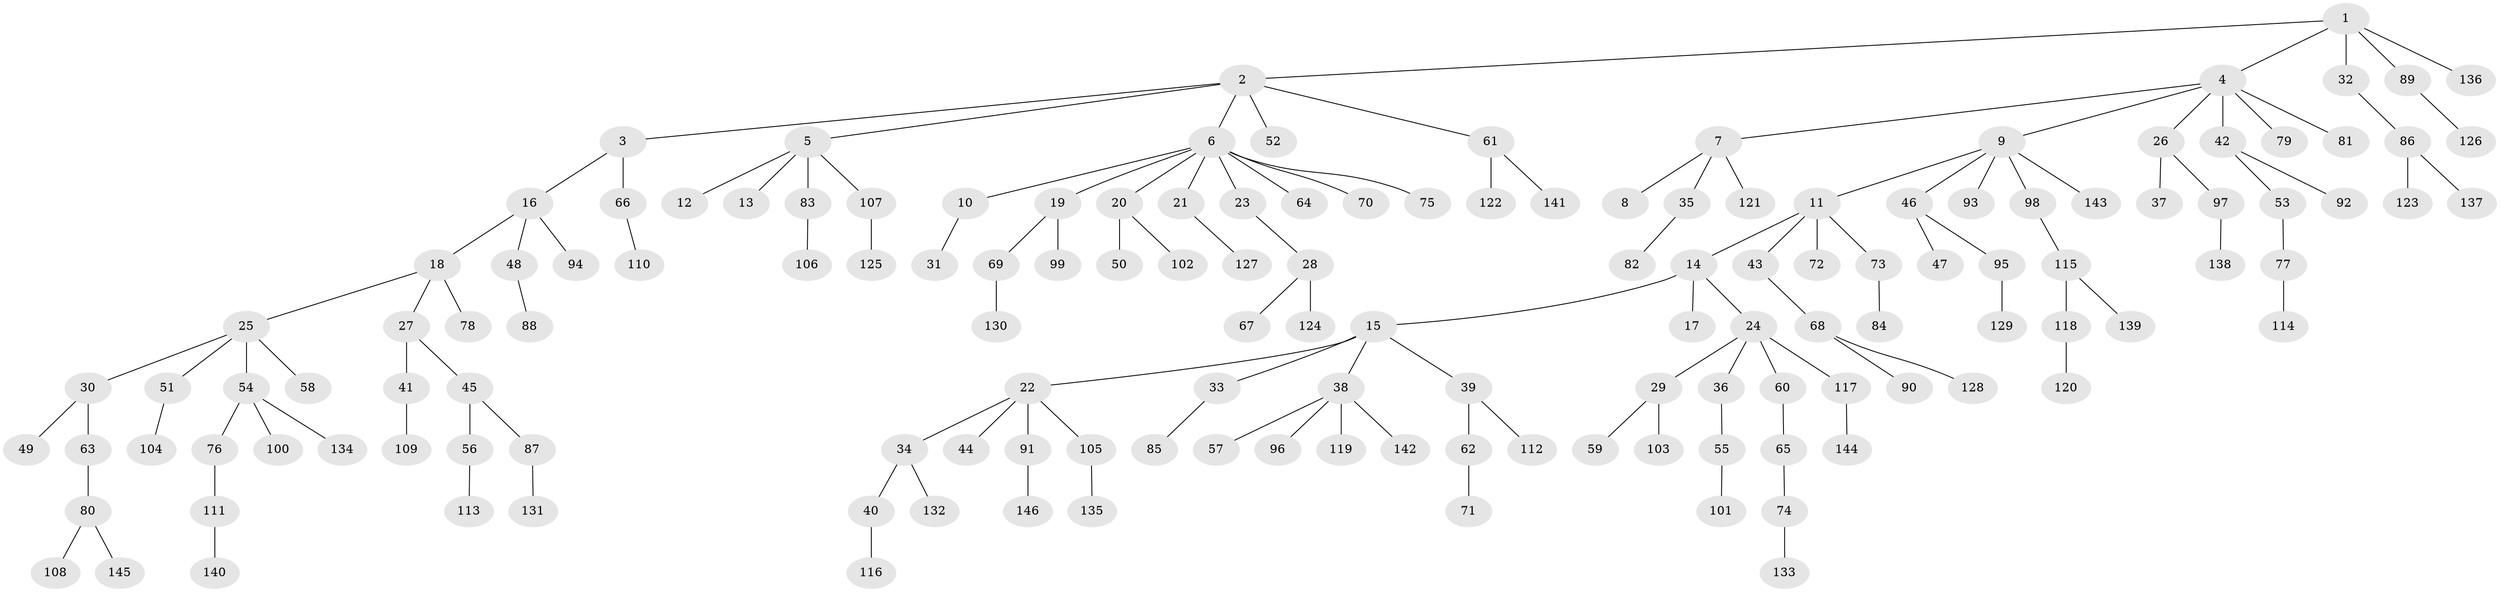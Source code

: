 // Generated by graph-tools (version 1.1) at 2025/15/03/09/25 04:15:40]
// undirected, 146 vertices, 145 edges
graph export_dot {
graph [start="1"]
  node [color=gray90,style=filled];
  1;
  2;
  3;
  4;
  5;
  6;
  7;
  8;
  9;
  10;
  11;
  12;
  13;
  14;
  15;
  16;
  17;
  18;
  19;
  20;
  21;
  22;
  23;
  24;
  25;
  26;
  27;
  28;
  29;
  30;
  31;
  32;
  33;
  34;
  35;
  36;
  37;
  38;
  39;
  40;
  41;
  42;
  43;
  44;
  45;
  46;
  47;
  48;
  49;
  50;
  51;
  52;
  53;
  54;
  55;
  56;
  57;
  58;
  59;
  60;
  61;
  62;
  63;
  64;
  65;
  66;
  67;
  68;
  69;
  70;
  71;
  72;
  73;
  74;
  75;
  76;
  77;
  78;
  79;
  80;
  81;
  82;
  83;
  84;
  85;
  86;
  87;
  88;
  89;
  90;
  91;
  92;
  93;
  94;
  95;
  96;
  97;
  98;
  99;
  100;
  101;
  102;
  103;
  104;
  105;
  106;
  107;
  108;
  109;
  110;
  111;
  112;
  113;
  114;
  115;
  116;
  117;
  118;
  119;
  120;
  121;
  122;
  123;
  124;
  125;
  126;
  127;
  128;
  129;
  130;
  131;
  132;
  133;
  134;
  135;
  136;
  137;
  138;
  139;
  140;
  141;
  142;
  143;
  144;
  145;
  146;
  1 -- 2;
  1 -- 4;
  1 -- 32;
  1 -- 89;
  1 -- 136;
  2 -- 3;
  2 -- 5;
  2 -- 6;
  2 -- 52;
  2 -- 61;
  3 -- 16;
  3 -- 66;
  4 -- 7;
  4 -- 9;
  4 -- 26;
  4 -- 42;
  4 -- 79;
  4 -- 81;
  5 -- 12;
  5 -- 13;
  5 -- 83;
  5 -- 107;
  6 -- 10;
  6 -- 19;
  6 -- 20;
  6 -- 21;
  6 -- 23;
  6 -- 64;
  6 -- 70;
  6 -- 75;
  7 -- 8;
  7 -- 35;
  7 -- 121;
  9 -- 11;
  9 -- 46;
  9 -- 93;
  9 -- 98;
  9 -- 143;
  10 -- 31;
  11 -- 14;
  11 -- 43;
  11 -- 72;
  11 -- 73;
  14 -- 15;
  14 -- 17;
  14 -- 24;
  15 -- 22;
  15 -- 33;
  15 -- 38;
  15 -- 39;
  16 -- 18;
  16 -- 48;
  16 -- 94;
  18 -- 25;
  18 -- 27;
  18 -- 78;
  19 -- 69;
  19 -- 99;
  20 -- 50;
  20 -- 102;
  21 -- 127;
  22 -- 34;
  22 -- 44;
  22 -- 91;
  22 -- 105;
  23 -- 28;
  24 -- 29;
  24 -- 36;
  24 -- 60;
  24 -- 117;
  25 -- 30;
  25 -- 51;
  25 -- 54;
  25 -- 58;
  26 -- 37;
  26 -- 97;
  27 -- 41;
  27 -- 45;
  28 -- 67;
  28 -- 124;
  29 -- 59;
  29 -- 103;
  30 -- 49;
  30 -- 63;
  32 -- 86;
  33 -- 85;
  34 -- 40;
  34 -- 132;
  35 -- 82;
  36 -- 55;
  38 -- 57;
  38 -- 96;
  38 -- 119;
  38 -- 142;
  39 -- 62;
  39 -- 112;
  40 -- 116;
  41 -- 109;
  42 -- 53;
  42 -- 92;
  43 -- 68;
  45 -- 56;
  45 -- 87;
  46 -- 47;
  46 -- 95;
  48 -- 88;
  51 -- 104;
  53 -- 77;
  54 -- 76;
  54 -- 100;
  54 -- 134;
  55 -- 101;
  56 -- 113;
  60 -- 65;
  61 -- 122;
  61 -- 141;
  62 -- 71;
  63 -- 80;
  65 -- 74;
  66 -- 110;
  68 -- 90;
  68 -- 128;
  69 -- 130;
  73 -- 84;
  74 -- 133;
  76 -- 111;
  77 -- 114;
  80 -- 108;
  80 -- 145;
  83 -- 106;
  86 -- 123;
  86 -- 137;
  87 -- 131;
  89 -- 126;
  91 -- 146;
  95 -- 129;
  97 -- 138;
  98 -- 115;
  105 -- 135;
  107 -- 125;
  111 -- 140;
  115 -- 118;
  115 -- 139;
  117 -- 144;
  118 -- 120;
}
